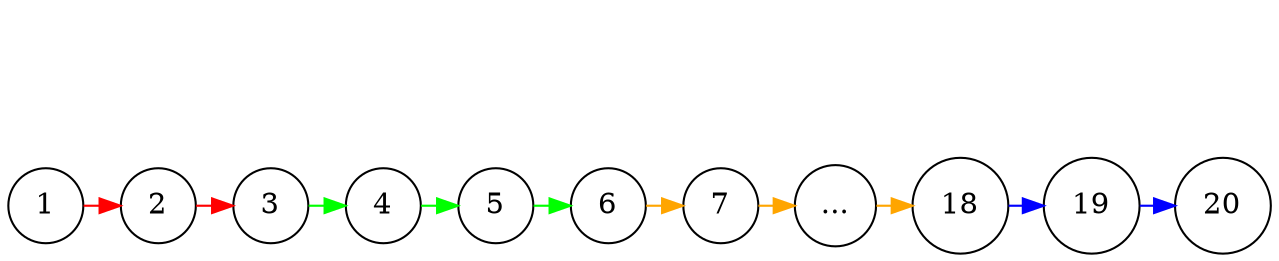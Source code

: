 digraph {
    {
    rank=same
    node [shape=circle]
    1 2 3 4 5 6 7 "..." 18 19 20
    }
    ordering=out
    x [style=invis]
    x -> {1 2 3 4 5 6 7 "..." 18 19 20} [style=invis]
    1 -> 2 [color=red]
    2 -> 3 [color=red]
    3 -> 4 [color=green]
    4 -> 5 [color=green]
    5 -> 6 [color=green]
    6 -> 7 [color=orange]
    7 -> "..." [color=orange]
    "..." -> 18 [color=orange]
    18 -> 19 [color=blue]
    19 -> 20 [color=blue]
}
